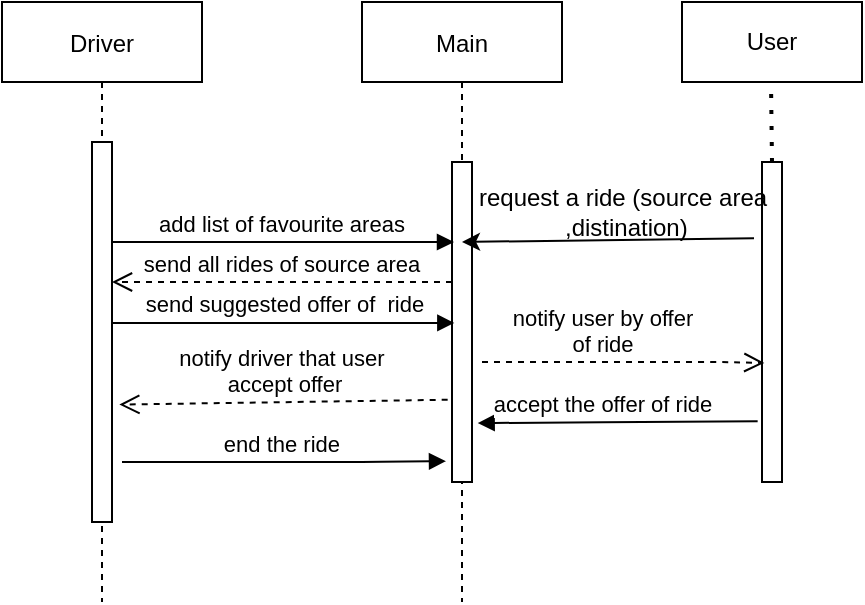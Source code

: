 <mxfile version="14.7.9" type="device"><diagram id="kgpKYQtTHZ0yAKxKKP6v" name="Page-1"><mxGraphModel dx="723" dy="402" grid="1" gridSize="10" guides="1" tooltips="1" connect="1" arrows="1" fold="1" page="1" pageScale="1" pageWidth="850" pageHeight="1100" math="0" shadow="0"><root><mxCell id="0"/><mxCell id="1" parent="0"/><mxCell id="3nuBFxr9cyL0pnOWT2aG-1" value="Driver" style="shape=umlLifeline;perimeter=lifelinePerimeter;container=1;collapsible=0;recursiveResize=0;rounded=0;shadow=0;strokeWidth=1;" parent="1" vertex="1"><mxGeometry x="120" y="80" width="100" height="300" as="geometry"/></mxCell><mxCell id="3nuBFxr9cyL0pnOWT2aG-2" value="" style="points=[];perimeter=orthogonalPerimeter;rounded=0;shadow=0;strokeWidth=1;" parent="3nuBFxr9cyL0pnOWT2aG-1" vertex="1"><mxGeometry x="45" y="70" width="10" height="190" as="geometry"/></mxCell><mxCell id="3nuBFxr9cyL0pnOWT2aG-5" value="Main" style="shape=umlLifeline;perimeter=lifelinePerimeter;container=1;collapsible=0;recursiveResize=0;rounded=0;shadow=0;strokeWidth=1;" parent="1" vertex="1"><mxGeometry x="300" y="80" width="100" height="300" as="geometry"/></mxCell><mxCell id="3nuBFxr9cyL0pnOWT2aG-6" value="" style="points=[];perimeter=orthogonalPerimeter;rounded=0;shadow=0;strokeWidth=1;" parent="3nuBFxr9cyL0pnOWT2aG-5" vertex="1"><mxGeometry x="45" y="80" width="10" height="160" as="geometry"/></mxCell><mxCell id="3nuBFxr9cyL0pnOWT2aG-7" value="send all rides of source area" style="verticalAlign=bottom;endArrow=open;dashed=1;endSize=8;shadow=0;strokeWidth=1;" parent="1" source="3nuBFxr9cyL0pnOWT2aG-6" target="3nuBFxr9cyL0pnOWT2aG-2" edge="1"><mxGeometry relative="1" as="geometry"><mxPoint x="275" y="236" as="targetPoint"/><Array as="points"><mxPoint x="300" y="220"/></Array><mxPoint as="offset"/></mxGeometry></mxCell><mxCell id="3nuBFxr9cyL0pnOWT2aG-8" value="add list of favourite areas" style="verticalAlign=bottom;endArrow=block;entryX=0.1;entryY=0.25;shadow=0;strokeWidth=1;entryDx=0;entryDy=0;entryPerimeter=0;" parent="1" source="3nuBFxr9cyL0pnOWT2aG-2" target="3nuBFxr9cyL0pnOWT2aG-6" edge="1"><mxGeometry x="-0.006" relative="1" as="geometry"><mxPoint x="275" y="160" as="sourcePoint"/><Array as="points"><mxPoint x="280" y="200"/></Array><mxPoint as="offset"/></mxGeometry></mxCell><mxCell id="3nuBFxr9cyL0pnOWT2aG-4" value="" style="points=[];perimeter=orthogonalPerimeter;rounded=0;shadow=0;strokeWidth=1;" parent="1" vertex="1"><mxGeometry x="500" y="160" width="10" height="160" as="geometry"/></mxCell><mxCell id="Su0-2MvFaTASFRtM60WU-1" value="User" style="rounded=0;whiteSpace=wrap;html=1;" vertex="1" parent="1"><mxGeometry x="460" y="80" width="90" height="40" as="geometry"/></mxCell><mxCell id="Su0-2MvFaTASFRtM60WU-3" value="" style="endArrow=none;dashed=1;html=1;dashPattern=1 3;strokeWidth=2;" edge="1" parent="1"><mxGeometry width="50" height="50" relative="1" as="geometry"><mxPoint x="505" y="160" as="sourcePoint"/><mxPoint x="504.5" y="120" as="targetPoint"/></mxGeometry></mxCell><mxCell id="Su0-2MvFaTASFRtM60WU-7" value="" style="endArrow=classic;html=1;exitX=-0.4;exitY=0.238;exitDx=0;exitDy=0;exitPerimeter=0;" edge="1" parent="1" source="3nuBFxr9cyL0pnOWT2aG-4"><mxGeometry width="50" height="50" relative="1" as="geometry"><mxPoint x="450" y="200" as="sourcePoint"/><mxPoint x="350" y="200" as="targetPoint"/></mxGeometry></mxCell><mxCell id="Su0-2MvFaTASFRtM60WU-8" value="request a ride (source area&lt;br&gt;&amp;nbsp;,distination)" style="text;html=1;align=center;verticalAlign=middle;resizable=0;points=[];autosize=1;strokeColor=none;" vertex="1" parent="1"><mxGeometry x="350" y="170" width="160" height="30" as="geometry"/></mxCell><mxCell id="Su0-2MvFaTASFRtM60WU-13" value="notify user by offer &lt;br&gt;of ride" style="html=1;verticalAlign=bottom;endArrow=open;dashed=1;endSize=8;entryX=0.117;entryY=0.628;entryDx=0;entryDy=0;entryPerimeter=0;" edge="1" parent="1" target="3nuBFxr9cyL0pnOWT2aG-4"><mxGeometry x="-0.15" relative="1" as="geometry"><mxPoint x="360" y="260" as="sourcePoint"/><mxPoint x="470" y="240" as="targetPoint"/><Array as="points"><mxPoint x="480" y="260"/></Array><mxPoint as="offset"/></mxGeometry></mxCell><mxCell id="Su0-2MvFaTASFRtM60WU-14" value="send suggested offer of&amp;nbsp; ride" style="html=1;verticalAlign=bottom;endArrow=block;entryX=0.117;entryY=0.503;entryDx=0;entryDy=0;entryPerimeter=0;" edge="1" parent="1" source="3nuBFxr9cyL0pnOWT2aG-2" target="3nuBFxr9cyL0pnOWT2aG-6"><mxGeometry width="80" relative="1" as="geometry"><mxPoint x="180" y="240" as="sourcePoint"/><mxPoint x="340" y="240" as="targetPoint"/></mxGeometry></mxCell><mxCell id="Su0-2MvFaTASFRtM60WU-15" value="end the ride&amp;nbsp;" style="html=1;verticalAlign=bottom;endArrow=block;entryX=-0.3;entryY=0.935;entryDx=0;entryDy=0;entryPerimeter=0;" edge="1" parent="1" target="3nuBFxr9cyL0pnOWT2aG-6"><mxGeometry width="80" relative="1" as="geometry"><mxPoint x="180" y="310" as="sourcePoint"/><mxPoint x="340" y="310" as="targetPoint"/><Array as="points"><mxPoint x="300" y="310"/></Array></mxGeometry></mxCell><mxCell id="Su0-2MvFaTASFRtM60WU-16" value="accept the offer of ride" style="html=1;verticalAlign=bottom;endArrow=block;exitX=-0.217;exitY=0.81;exitDx=0;exitDy=0;exitPerimeter=0;entryX=1.283;entryY=0.816;entryDx=0;entryDy=0;entryPerimeter=0;" edge="1" parent="1" source="3nuBFxr9cyL0pnOWT2aG-4" target="3nuBFxr9cyL0pnOWT2aG-6"><mxGeometry x="0.112" width="80" relative="1" as="geometry"><mxPoint x="470" y="340" as="sourcePoint"/><mxPoint x="360" y="290" as="targetPoint"/><Array as="points"><mxPoint x="430" y="290"/></Array><mxPoint as="offset"/></mxGeometry></mxCell><mxCell id="Su0-2MvFaTASFRtM60WU-17" value="notify driver that user&amp;nbsp;&lt;br&gt;accept offer" style="html=1;verticalAlign=bottom;endArrow=open;dashed=1;endSize=8;exitX=-0.217;exitY=0.743;exitDx=0;exitDy=0;exitPerimeter=0;entryX=1.367;entryY=0.691;entryDx=0;entryDy=0;entryPerimeter=0;" edge="1" parent="1" source="3nuBFxr9cyL0pnOWT2aG-6" target="3nuBFxr9cyL0pnOWT2aG-2"><mxGeometry relative="1" as="geometry"><mxPoint x="280" y="280" as="sourcePoint"/><mxPoint x="180" y="280" as="targetPoint"/></mxGeometry></mxCell></root></mxGraphModel></diagram></mxfile>